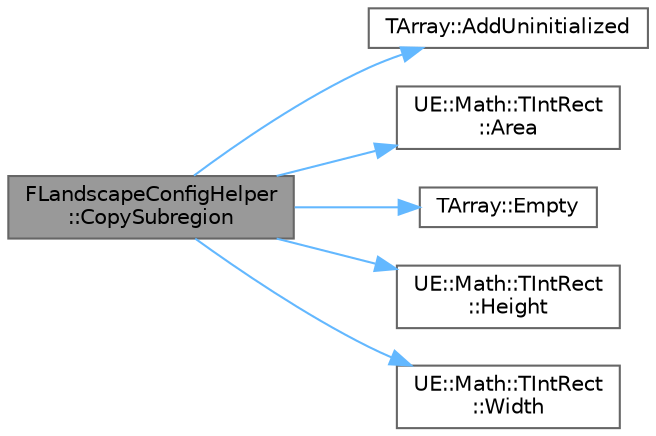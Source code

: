 digraph "FLandscapeConfigHelper::CopySubregion"
{
 // INTERACTIVE_SVG=YES
 // LATEX_PDF_SIZE
  bgcolor="transparent";
  edge [fontname=Helvetica,fontsize=10,labelfontname=Helvetica,labelfontsize=10];
  node [fontname=Helvetica,fontsize=10,shape=box,height=0.2,width=0.4];
  rankdir="LR";
  Node1 [id="Node000001",label="FLandscapeConfigHelper\l::CopySubregion",height=0.2,width=0.4,color="gray40", fillcolor="grey60", style="filled", fontcolor="black",tooltip=" "];
  Node1 -> Node2 [id="edge1_Node000001_Node000002",color="steelblue1",style="solid",tooltip=" "];
  Node2 [id="Node000002",label="TArray::AddUninitialized",height=0.2,width=0.4,color="grey40", fillcolor="white", style="filled",URL="$d4/d52/classTArray.html#a9d492bd65dc35e24fbbfd0e47b1b3c19",tooltip="Adds a given number of uninitialized elements into the array."];
  Node1 -> Node3 [id="edge2_Node000001_Node000003",color="steelblue1",style="solid",tooltip=" "];
  Node3 [id="Node000003",label="UE::Math::TIntRect\l::Area",height=0.2,width=0.4,color="grey40", fillcolor="white", style="filled",URL="$d5/dbf/structUE_1_1Math_1_1TIntRect.html#acb8f70b94a23c7aafb1af44975569689",tooltip="Calculates the area of this rectangle."];
  Node1 -> Node4 [id="edge3_Node000001_Node000004",color="steelblue1",style="solid",tooltip=" "];
  Node4 [id="Node000004",label="TArray::Empty",height=0.2,width=0.4,color="grey40", fillcolor="white", style="filled",URL="$d4/d52/classTArray.html#ae4faf7d28150050064620a725e5df3c2",tooltip="Empties the array."];
  Node1 -> Node5 [id="edge4_Node000001_Node000005",color="steelblue1",style="solid",tooltip=" "];
  Node5 [id="Node000005",label="UE::Math::TIntRect\l::Height",height=0.2,width=0.4,color="grey40", fillcolor="white", style="filled",URL="$d5/dbf/structUE_1_1Math_1_1TIntRect.html#a6e16e34ddf724f79dd12a4a51393653b",tooltip="Gets the Height of the rectangle."];
  Node1 -> Node6 [id="edge5_Node000001_Node000006",color="steelblue1",style="solid",tooltip=" "];
  Node6 [id="Node000006",label="UE::Math::TIntRect\l::Width",height=0.2,width=0.4,color="grey40", fillcolor="white", style="filled",URL="$d5/dbf/structUE_1_1Math_1_1TIntRect.html#a3fd86716a2fd13a226b4a763b5540be8",tooltip="Gets the width of the rectangle."];
}
